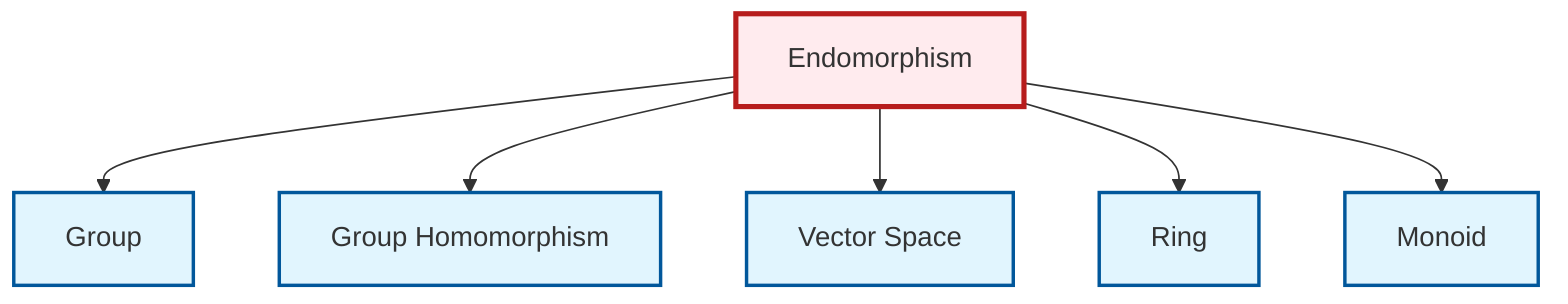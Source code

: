 graph TD
    classDef definition fill:#e1f5fe,stroke:#01579b,stroke-width:2px
    classDef theorem fill:#f3e5f5,stroke:#4a148c,stroke-width:2px
    classDef axiom fill:#fff3e0,stroke:#e65100,stroke-width:2px
    classDef example fill:#e8f5e9,stroke:#1b5e20,stroke-width:2px
    classDef current fill:#ffebee,stroke:#b71c1c,stroke-width:3px
    def-monoid["Monoid"]:::definition
    def-vector-space["Vector Space"]:::definition
    def-ring["Ring"]:::definition
    def-endomorphism["Endomorphism"]:::definition
    def-homomorphism["Group Homomorphism"]:::definition
    def-group["Group"]:::definition
    def-endomorphism --> def-group
    def-endomorphism --> def-homomorphism
    def-endomorphism --> def-vector-space
    def-endomorphism --> def-ring
    def-endomorphism --> def-monoid
    class def-endomorphism current